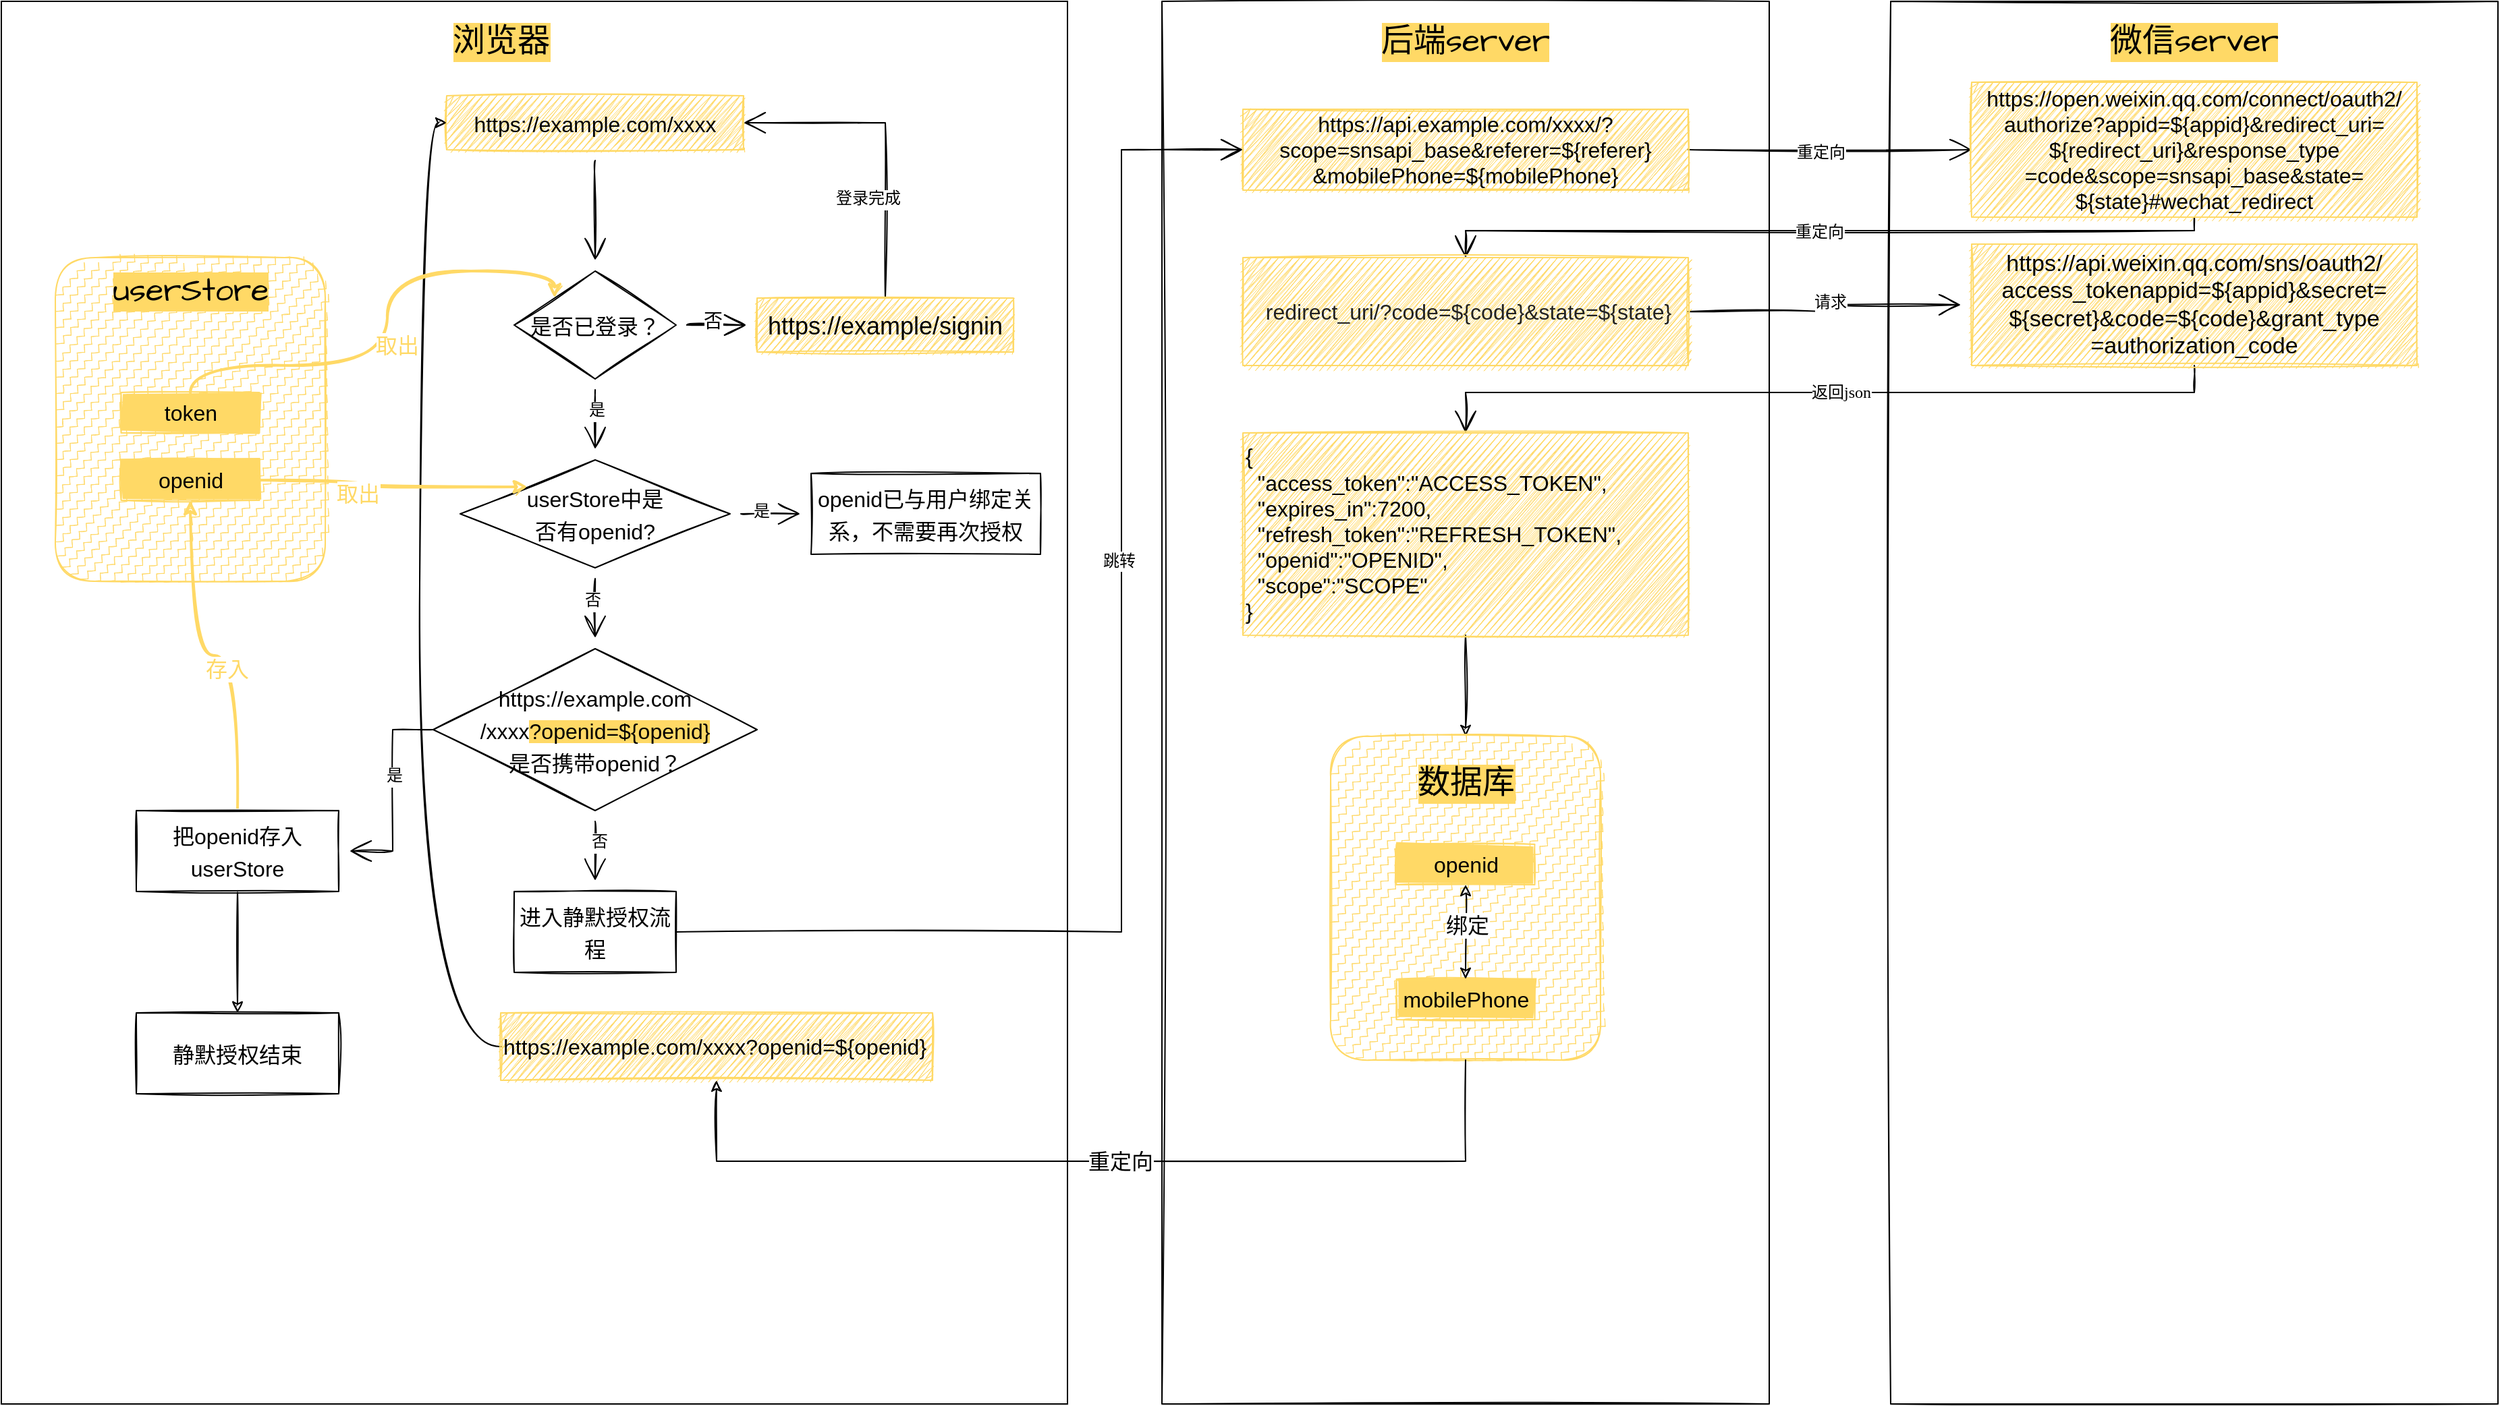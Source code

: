 <mxfile version="20.2.2" type="github">
  <diagram id="VB6q90Tpzm_MeGwrZftu" name="第 1 页">
    <mxGraphModel dx="3197" dy="1287" grid="1" gridSize="10" guides="1" tooltips="1" connect="1" arrows="1" fold="1" page="1" pageScale="1" pageWidth="827" pageHeight="1169" background="none" math="0" shadow="0">
      <root>
        <object label="" id="0">
          <mxCell />
        </object>
        <mxCell id="1" parent="0" />
        <mxCell id="eHbUa7GtnwOW8e425eqL-49" value="" style="rounded=0;html=1;labelBackgroundColor=none;sketch=1;hachureGap=4;fontFamily=Tahoma;fontSize=12;align=left;whiteSpace=wrap;" parent="1" vertex="1">
          <mxGeometry x="610" y="40" width="450" height="1040" as="geometry" />
        </mxCell>
        <mxCell id="eHbUa7GtnwOW8e425eqL-52" value="" style="rounded=0;whiteSpace=wrap;html=1;labelBackgroundColor=none;sketch=1;hachureGap=4;fontFamily=Architects Daughter;fontSource=https%3A%2F%2Ffonts.googleapis.com%2Fcss%3Ffamily%3DArchitects%2BDaughter;fontSize=12;fillStyle=cross-hatch;" parent="1" vertex="1">
          <mxGeometry x="1150" y="40" width="450" height="1040" as="geometry" />
        </mxCell>
        <mxCell id="eHbUa7GtnwOW8e425eqL-53" value="&lt;font style=&quot;font-size: 24px;&quot;&gt;后端server&lt;/font&gt;" style="text;html=1;strokeColor=none;fillColor=none;align=center;verticalAlign=middle;whiteSpace=wrap;rounded=0;labelBackgroundColor=#FFD966;sketch=1;hachureGap=4;fontFamily=Architects Daughter;fontSource=https%3A%2F%2Ffonts.googleapis.com%2Fcss%3Ffamily%3DArchitects%2BDaughter;fontSize=12;" parent="1" vertex="1">
          <mxGeometry x="761.25" y="55" width="147.5" height="30" as="geometry" />
        </mxCell>
        <mxCell id="eHbUa7GtnwOW8e425eqL-54" value="&lt;font style=&quot;font-size: 24px;&quot;&gt;微信server&lt;/font&gt;" style="text;html=1;strokeColor=none;fillColor=none;align=center;verticalAlign=middle;whiteSpace=wrap;rounded=0;labelBackgroundColor=#FFD966;sketch=1;hachureGap=4;fontFamily=Architects Daughter;fontSource=https%3A%2F%2Ffonts.googleapis.com%2Fcss%3Ffamily%3DArchitects%2BDaughter;fontSize=12;" parent="1" vertex="1">
          <mxGeometry x="1301.25" y="55" width="147.5" height="30" as="geometry" />
        </mxCell>
        <mxCell id="eHbUa7GtnwOW8e425eqL-61" style="edgeStyle=orthogonalEdgeStyle;rounded=0;sketch=1;hachureGap=4;orthogonalLoop=1;jettySize=auto;html=1;exitX=1;exitY=0.5;exitDx=0;exitDy=0;entryX=0;entryY=0.5;entryDx=0;entryDy=0;fontFamily=Lucida Console;fontSize=12;fontColor=default;endArrow=open;startSize=14;endSize=14;sourcePerimeterSpacing=8;targetPerimeterSpacing=8;" parent="1" source="eHbUa7GtnwOW8e425eqL-59" target="eHbUa7GtnwOW8e425eqL-60" edge="1">
          <mxGeometry relative="1" as="geometry" />
        </mxCell>
        <mxCell id="eHbUa7GtnwOW8e425eqL-69" value="重定向" style="edgeLabel;html=1;align=center;verticalAlign=middle;resizable=0;points=[];fontSize=12;fontFamily=Lucida Console;fontColor=default;" parent="eHbUa7GtnwOW8e425eqL-61" vertex="1" connectable="0">
          <mxGeometry x="-0.065" y="-2" relative="1" as="geometry">
            <mxPoint as="offset" />
          </mxGeometry>
        </mxCell>
        <mxCell id="eHbUa7GtnwOW8e425eqL-59" value="&lt;font style=&quot;font-size: 16px;&quot; face=&quot;Helvetica&quot;&gt;https://api.example.com/xxxx/?scope=snsapi_base&amp;amp;referer=${referer}&lt;br&gt;&amp;amp;mobilePhone=${mobilePhone}&lt;/font&gt;" style="rounded=0;labelBackgroundColor=none;labelBorderColor=none;sketch=1;hachureGap=4;fontFamily=Lucida Console;fontSize=12;strokeColor=#FFD966;fillStyle=zigzag;fillColor=#FFD966;fontColor=default;align=center;whiteSpace=wrap;html=1;" parent="1" vertex="1">
          <mxGeometry x="670" y="120" width="330" height="60" as="geometry" />
        </mxCell>
        <mxCell id="eHbUa7GtnwOW8e425eqL-65" style="edgeStyle=orthogonalEdgeStyle;rounded=0;sketch=1;hachureGap=4;orthogonalLoop=1;jettySize=auto;html=1;exitX=0.5;exitY=1;exitDx=0;exitDy=0;entryX=0.5;entryY=0;entryDx=0;entryDy=0;fontFamily=Lucida Console;fontSize=12;fontColor=default;endArrow=open;startSize=14;endSize=14;sourcePerimeterSpacing=8;targetPerimeterSpacing=8;" parent="1" source="eHbUa7GtnwOW8e425eqL-60" target="eHbUa7GtnwOW8e425eqL-62" edge="1">
          <mxGeometry relative="1" as="geometry">
            <Array as="points">
              <mxPoint x="1375" y="210" />
              <mxPoint x="835" y="210" />
            </Array>
          </mxGeometry>
        </mxCell>
        <mxCell id="eHbUa7GtnwOW8e425eqL-70" value="重定向" style="edgeLabel;html=1;align=center;verticalAlign=middle;resizable=0;points=[];fontSize=12;fontFamily=Lucida Console;fontColor=default;" parent="eHbUa7GtnwOW8e425eqL-65" vertex="1" connectable="0">
          <mxGeometry x="0.011" y="1" relative="1" as="geometry">
            <mxPoint as="offset" />
          </mxGeometry>
        </mxCell>
        <mxCell id="eHbUa7GtnwOW8e425eqL-60" value="&lt;div style=&quot;font-size: 16px;&quot;&gt;&lt;font style=&quot;font-size: 16px;&quot; face=&quot;Helvetica&quot;&gt;https://open.weixin.qq.com/connect/oauth2/&lt;/font&gt;&lt;/div&gt;&lt;div style=&quot;font-size: 16px;&quot;&gt;&lt;font style=&quot;font-size: 16px;&quot; face=&quot;Helvetica&quot;&gt;authorize?appid=${appid}&amp;amp;redirect_uri=&lt;/font&gt;&lt;/div&gt;&lt;div style=&quot;font-size: 16px;&quot;&gt;&lt;font style=&quot;font-size: 16px;&quot; face=&quot;Helvetica&quot;&gt;${redirect_uri}&amp;amp;response_type&lt;/font&gt;&lt;/div&gt;&lt;div style=&quot;font-size: 16px;&quot;&gt;&lt;font style=&quot;font-size: 16px;&quot; face=&quot;Helvetica&quot;&gt;=code&amp;amp;scope=snsapi_base&amp;amp;state=&lt;/font&gt;&lt;/div&gt;&lt;div style=&quot;font-size: 16px;&quot;&gt;&lt;font style=&quot;font-size: 16px;&quot; face=&quot;Helvetica&quot;&gt;${state}#wechat_redirect&lt;/font&gt;&lt;/div&gt;" style="rounded=0;labelBackgroundColor=none;labelBorderColor=none;sketch=1;hachureGap=4;fontFamily=Lucida Console;fontSize=12;strokeColor=#FFD966;fillStyle=zigzag;fillColor=#FFD966;fontColor=default;align=center;whiteSpace=wrap;html=1;" parent="1" vertex="1">
          <mxGeometry x="1210" y="100" width="330" height="100" as="geometry" />
        </mxCell>
        <mxCell id="eHbUa7GtnwOW8e425eqL-67" style="edgeStyle=orthogonalEdgeStyle;rounded=0;sketch=1;hachureGap=4;orthogonalLoop=1;jettySize=auto;html=1;exitX=1;exitY=0.5;exitDx=0;exitDy=0;fontFamily=Lucida Console;fontSize=12;fontColor=default;endArrow=open;startSize=14;endSize=14;sourcePerimeterSpacing=8;targetPerimeterSpacing=8;" parent="1" source="eHbUa7GtnwOW8e425eqL-62" target="eHbUa7GtnwOW8e425eqL-66" edge="1">
          <mxGeometry relative="1" as="geometry" />
        </mxCell>
        <mxCell id="eHbUa7GtnwOW8e425eqL-72" value="请求" style="edgeLabel;html=1;align=center;verticalAlign=middle;resizable=0;points=[];fontSize=12;fontFamily=Lucida Console;fontColor=default;" parent="eHbUa7GtnwOW8e425eqL-67" vertex="1" connectable="0">
          <mxGeometry x="0.056" y="2" relative="1" as="geometry">
            <mxPoint as="offset" />
          </mxGeometry>
        </mxCell>
        <mxCell id="eHbUa7GtnwOW8e425eqL-62" value="&lt;span style=&quot;color: rgb(34, 34, 34); text-align: start;&quot;&gt;&lt;font face=&quot;Helvetica&quot; style=&quot;font-size: 16px;&quot;&gt;&amp;nbsp;redirect_uri/?code=${code}&amp;amp;state=${state}&lt;/font&gt;&lt;/span&gt;" style="rounded=0;labelBackgroundColor=none;labelBorderColor=none;sketch=1;hachureGap=4;fontFamily=Lucida Console;fontSize=12;strokeColor=#FFD966;fillStyle=zigzag;fillColor=#FFD966;fontColor=default;align=center;whiteSpace=wrap;html=1;" parent="1" vertex="1">
          <mxGeometry x="670" y="230" width="330" height="80" as="geometry" />
        </mxCell>
        <mxCell id="eHbUa7GtnwOW8e425eqL-82" style="edgeStyle=orthogonalEdgeStyle;rounded=0;sketch=1;hachureGap=4;orthogonalLoop=1;jettySize=auto;html=1;exitX=0.5;exitY=1;exitDx=0;exitDy=0;entryX=0.5;entryY=0;entryDx=0;entryDy=0;fontFamily=Lucida Console;fontSize=12;fontColor=default;endArrow=open;startSize=14;endSize=14;sourcePerimeterSpacing=8;targetPerimeterSpacing=8;" parent="1" source="eHbUa7GtnwOW8e425eqL-66" target="eHbUa7GtnwOW8e425eqL-81" edge="1">
          <mxGeometry relative="1" as="geometry" />
        </mxCell>
        <mxCell id="eHbUa7GtnwOW8e425eqL-83" value="返回json" style="edgeLabel;html=1;align=center;verticalAlign=middle;resizable=0;points=[];fontSize=12;fontFamily=Lucida Console;fontColor=default;" parent="eHbUa7GtnwOW8e425eqL-82" vertex="1" connectable="0">
          <mxGeometry x="-0.043" relative="1" as="geometry">
            <mxPoint as="offset" />
          </mxGeometry>
        </mxCell>
        <mxCell id="eHbUa7GtnwOW8e425eqL-66" value="&lt;font face=&quot;Helvetica&quot; style=&quot;font-size: 17px;&quot;&gt;https://api.weixin.qq.com/sns/oauth2/&lt;br&gt;access_tokenappid=${appid}&amp;amp;secret=&lt;br&gt;${secret}&amp;amp;code=${code}&amp;amp;grant_type&lt;br&gt;=authorization_code&lt;/font&gt;" style="rounded=0;labelBackgroundColor=none;labelBorderColor=none;sketch=1;hachureGap=4;fontFamily=Lucida Console;fontSize=12;strokeColor=#FFD966;fillStyle=zigzag;fillColor=#FFD966;fontColor=default;align=center;whiteSpace=wrap;html=1;" parent="1" vertex="1">
          <mxGeometry x="1210" y="220" width="330" height="90" as="geometry" />
        </mxCell>
        <mxCell id="eHbUa7GtnwOW8e425eqL-73" value="" style="rounded=0;html=1;labelBackgroundColor=none;sketch=0;hachureGap=4;fontFamily=Tahoma;fontSize=12;align=left;whiteSpace=wrap;" parent="1" vertex="1">
          <mxGeometry x="-250" y="40" width="790" height="1040" as="geometry" />
        </mxCell>
        <mxCell id="eHbUa7GtnwOW8e425eqL-74" value="&lt;font style=&quot;font-size: 24px;&quot;&gt;浏览器&lt;/font&gt;" style="text;html=1;strokeColor=none;fillColor=none;align=center;verticalAlign=middle;whiteSpace=wrap;rounded=0;labelBackgroundColor=#FFD966;sketch=1;hachureGap=4;fontFamily=Architects Daughter;fontSource=https%3A%2F%2Ffonts.googleapis.com%2Fcss%3Ffamily%3DArchitects%2BDaughter;fontSize=20;" parent="1" vertex="1">
          <mxGeometry x="57.5" y="55" width="125" height="30" as="geometry" />
        </mxCell>
        <mxCell id="eHbUa7GtnwOW8e425eqL-75" value="" style="group" parent="1" vertex="1" connectable="0">
          <mxGeometry x="70" y="110" width="460" height="630" as="geometry" />
        </mxCell>
        <mxCell id="eHbUa7GtnwOW8e425eqL-2" value="&lt;span style=&quot;line-height: 1;&quot;&gt;&lt;font face=&quot;Helvetica&quot; style=&quot;font-size: 16px;&quot;&gt;https://example.com/xxxx&lt;/font&gt;&lt;br&gt;&lt;/span&gt;" style="rounded=0;whiteSpace=wrap;html=1;sketch=1;hachureGap=4;fontFamily=Architects Daughter;fontSource=https%3A%2F%2Ffonts.googleapis.com%2Fcss%3Ffamily%3DArchitects%2BDaughter;fontSize=20;fillStyle=zigzag;fillColor=#FFD966;strokeColor=#FFD966;" parent="eHbUa7GtnwOW8e425eqL-75" vertex="1">
          <mxGeometry x="10" width="220" height="40" as="geometry" />
        </mxCell>
        <mxCell id="eHbUa7GtnwOW8e425eqL-76" value="" style="edgeStyle=orthogonalEdgeStyle;rounded=0;sketch=1;hachureGap=4;orthogonalLoop=1;jettySize=auto;html=1;fontFamily=Lucida Console;fontSize=12;fontColor=default;endArrow=open;startSize=14;endSize=14;sourcePerimeterSpacing=8;targetPerimeterSpacing=8;" parent="eHbUa7GtnwOW8e425eqL-75" source="eHbUa7GtnwOW8e425eqL-3" target="eHbUa7GtnwOW8e425eqL-5" edge="1">
          <mxGeometry relative="1" as="geometry" />
        </mxCell>
        <mxCell id="eHbUa7GtnwOW8e425eqL-3" value="&lt;font style=&quot;font-size: 16px;&quot;&gt;是否已登录？&lt;/font&gt;" style="rhombus;whiteSpace=wrap;html=1;fontSize=20;fontFamily=Architects Daughter;rounded=0;sketch=1;hachureGap=4;fontSource=https%3A%2F%2Ffonts.googleapis.com%2Fcss%3Ffamily%3DArchitects%2BDaughter;shadow=0;" parent="eHbUa7GtnwOW8e425eqL-75" vertex="1">
          <mxGeometry x="60" y="130" width="120" height="80" as="geometry" />
        </mxCell>
        <mxCell id="eHbUa7GtnwOW8e425eqL-4" value="" style="edgeStyle=orthogonalEdgeStyle;curved=1;rounded=0;sketch=1;hachureGap=4;orthogonalLoop=1;jettySize=auto;html=1;fontFamily=Architects Daughter;fontSource=https%3A%2F%2Ffonts.googleapis.com%2Fcss%3Ffamily%3DArchitects%2BDaughter;fontSize=16;endArrow=open;startSize=14;endSize=14;sourcePerimeterSpacing=8;targetPerimeterSpacing=8;" parent="eHbUa7GtnwOW8e425eqL-75" source="eHbUa7GtnwOW8e425eqL-2" target="eHbUa7GtnwOW8e425eqL-3" edge="1">
          <mxGeometry relative="1" as="geometry" />
        </mxCell>
        <mxCell id="eHbUa7GtnwOW8e425eqL-11" style="edgeStyle=orthogonalEdgeStyle;rounded=0;sketch=1;hachureGap=4;orthogonalLoop=1;jettySize=auto;html=1;exitX=0.5;exitY=0;exitDx=0;exitDy=0;entryX=1;entryY=0.5;entryDx=0;entryDy=0;fontFamily=Architects Daughter;fontSource=https%3A%2F%2Ffonts.googleapis.com%2Fcss%3Ffamily%3DArchitects%2BDaughter;fontSize=12;endArrow=open;startSize=14;endSize=14;sourcePerimeterSpacing=8;targetPerimeterSpacing=8;" parent="eHbUa7GtnwOW8e425eqL-75" source="eHbUa7GtnwOW8e425eqL-5" target="eHbUa7GtnwOW8e425eqL-2" edge="1">
          <mxGeometry relative="1" as="geometry" />
        </mxCell>
        <mxCell id="eHbUa7GtnwOW8e425eqL-12" value="登录完成" style="edgeLabel;html=1;align=center;verticalAlign=middle;resizable=0;points=[];fontSize=12;fontFamily=Architects Daughter;" parent="eHbUa7GtnwOW8e425eqL-11" vertex="1" connectable="0">
          <mxGeometry x="-0.377" y="13" relative="1" as="geometry">
            <mxPoint as="offset" />
          </mxGeometry>
        </mxCell>
        <mxCell id="eHbUa7GtnwOW8e425eqL-5" value="&lt;font face=&quot;Helvetica&quot; style=&quot;font-size: 18px;&quot;&gt;https://example/signin&lt;/font&gt;" style="whiteSpace=wrap;html=1;fontSize=20;fontFamily=Architects Daughter;rounded=0;sketch=1;hachureGap=4;fontSource=https%3A%2F%2Ffonts.googleapis.com%2Fcss%3Ffamily%3DArchitects%2BDaughter;fillStyle=zigzag;fillColor=#FFD966;strokeColor=#FFD966;" parent="eHbUa7GtnwOW8e425eqL-75" vertex="1">
          <mxGeometry x="240" y="150" width="190" height="40" as="geometry" />
        </mxCell>
        <mxCell id="eHbUa7GtnwOW8e425eqL-6" value="" style="edgeStyle=orthogonalEdgeStyle;curved=1;rounded=0;sketch=1;hachureGap=4;orthogonalLoop=1;jettySize=auto;html=1;fontFamily=Architects Daughter;fontSource=https%3A%2F%2Ffonts.googleapis.com%2Fcss%3Ffamily%3DArchitects%2BDaughter;fontSize=14;endArrow=open;startSize=14;endSize=14;sourcePerimeterSpacing=8;targetPerimeterSpacing=8;" parent="eHbUa7GtnwOW8e425eqL-75" source="eHbUa7GtnwOW8e425eqL-3" target="eHbUa7GtnwOW8e425eqL-5" edge="1">
          <mxGeometry relative="1" as="geometry" />
        </mxCell>
        <mxCell id="eHbUa7GtnwOW8e425eqL-8" value="否" style="edgeLabel;html=1;align=center;verticalAlign=middle;resizable=0;points=[];fontSize=14;fontFamily=Architects Daughter;" parent="eHbUa7GtnwOW8e425eqL-6" vertex="1" connectable="0">
          <mxGeometry x="-0.139" y="1" relative="1" as="geometry">
            <mxPoint y="-1" as="offset" />
          </mxGeometry>
        </mxCell>
        <mxCell id="eHbUa7GtnwOW8e425eqL-15" value="&lt;font face=&quot;Helvetica&quot; style=&quot;font-size: 16px;&quot;&gt;userStore中是&lt;br&gt;否有openid?&lt;/font&gt;" style="rhombus;whiteSpace=wrap;html=1;fontSize=20;fontFamily=Architects Daughter;rounded=0;sketch=1;hachureGap=4;fontSource=https%3A%2F%2Ffonts.googleapis.com%2Fcss%3Ffamily%3DArchitects%2BDaughter;" parent="eHbUa7GtnwOW8e425eqL-75" vertex="1">
          <mxGeometry x="20" y="270" width="200" height="80" as="geometry" />
        </mxCell>
        <mxCell id="eHbUa7GtnwOW8e425eqL-16" value="" style="edgeStyle=orthogonalEdgeStyle;curved=1;rounded=0;sketch=1;hachureGap=4;orthogonalLoop=1;jettySize=auto;html=1;fontFamily=Architects Daughter;fontSource=https%3A%2F%2Ffonts.googleapis.com%2Fcss%3Ffamily%3DArchitects%2BDaughter;fontSize=12;endArrow=open;startSize=14;endSize=14;sourcePerimeterSpacing=8;targetPerimeterSpacing=8;" parent="eHbUa7GtnwOW8e425eqL-75" source="eHbUa7GtnwOW8e425eqL-3" target="eHbUa7GtnwOW8e425eqL-15" edge="1">
          <mxGeometry relative="1" as="geometry" />
        </mxCell>
        <mxCell id="eHbUa7GtnwOW8e425eqL-19" value="是" style="edgeLabel;html=1;align=center;verticalAlign=middle;resizable=0;points=[];fontSize=12;fontFamily=Architects Daughter;" parent="eHbUa7GtnwOW8e425eqL-16" vertex="1" connectable="0">
          <mxGeometry x="-0.265" y="1" relative="1" as="geometry">
            <mxPoint as="offset" />
          </mxGeometry>
        </mxCell>
        <mxCell id="eHbUa7GtnwOW8e425eqL-17" value="&lt;font face=&quot;Helvetica&quot; style=&quot;font-size: 16px;&quot;&gt;openid已与用户绑定关系，不需要再次授权&lt;/font&gt;" style="whiteSpace=wrap;html=1;fontSize=20;fontFamily=Architects Daughter;rounded=0;sketch=1;hachureGap=4;fontSource=https%3A%2F%2Ffonts.googleapis.com%2Fcss%3Ffamily%3DArchitects%2BDaughter;" parent="eHbUa7GtnwOW8e425eqL-75" vertex="1">
          <mxGeometry x="280" y="280" width="170" height="60" as="geometry" />
        </mxCell>
        <mxCell id="eHbUa7GtnwOW8e425eqL-18" value="" style="edgeStyle=orthogonalEdgeStyle;curved=1;rounded=0;sketch=1;hachureGap=4;orthogonalLoop=1;jettySize=auto;html=1;fontFamily=Architects Daughter;fontSource=https%3A%2F%2Ffonts.googleapis.com%2Fcss%3Ffamily%3DArchitects%2BDaughter;fontSize=12;endArrow=open;startSize=14;endSize=14;sourcePerimeterSpacing=8;targetPerimeterSpacing=8;" parent="eHbUa7GtnwOW8e425eqL-75" source="eHbUa7GtnwOW8e425eqL-15" target="eHbUa7GtnwOW8e425eqL-17" edge="1">
          <mxGeometry relative="1" as="geometry" />
        </mxCell>
        <mxCell id="eHbUa7GtnwOW8e425eqL-20" value="是" style="edgeLabel;html=1;align=center;verticalAlign=middle;resizable=0;points=[];fontSize=12;fontFamily=Architects Daughter;" parent="eHbUa7GtnwOW8e425eqL-18" vertex="1" connectable="0">
          <mxGeometry x="-0.308" y="1" relative="1" as="geometry">
            <mxPoint as="offset" />
          </mxGeometry>
        </mxCell>
        <mxCell id="eHbUa7GtnwOW8e425eqL-21" value="&lt;span style=&quot;font-size: 16px; line-height: 1;&quot;&gt;&lt;font face=&quot;Helvetica&quot;&gt;&lt;font style=&quot;font-size: 16px;&quot;&gt;https://example.com&lt;br&gt;/xxxx&lt;span style=&quot;background-color: rgb(255, 217, 102);&quot;&gt;?openid=${openid}&lt;br&gt;&lt;/span&gt;&lt;/font&gt;是否携带openid？&lt;/font&gt;&lt;br&gt;&lt;/span&gt;" style="rhombus;whiteSpace=wrap;html=1;fontSize=20;fontFamily=Architects Daughter;rounded=0;sketch=1;hachureGap=4;fontSource=https%3A%2F%2Ffonts.googleapis.com%2Fcss%3Ffamily%3DArchitects%2BDaughter;" parent="eHbUa7GtnwOW8e425eqL-75" vertex="1">
          <mxGeometry y="410" width="240" height="120" as="geometry" />
        </mxCell>
        <mxCell id="eHbUa7GtnwOW8e425eqL-22" value="" style="edgeStyle=orthogonalEdgeStyle;curved=1;rounded=0;sketch=1;hachureGap=4;orthogonalLoop=1;jettySize=auto;html=1;fontFamily=Architects Daughter;fontSource=https%3A%2F%2Ffonts.googleapis.com%2Fcss%3Ffamily%3DArchitects%2BDaughter;fontSize=12;endArrow=open;startSize=14;endSize=14;sourcePerimeterSpacing=8;targetPerimeterSpacing=8;" parent="eHbUa7GtnwOW8e425eqL-75" source="eHbUa7GtnwOW8e425eqL-15" target="eHbUa7GtnwOW8e425eqL-21" edge="1">
          <mxGeometry relative="1" as="geometry" />
        </mxCell>
        <mxCell id="eHbUa7GtnwOW8e425eqL-23" value="否" style="edgeLabel;html=1;align=center;verticalAlign=middle;resizable=0;points=[];fontSize=12;fontFamily=Architects Daughter;" parent="eHbUa7GtnwOW8e425eqL-22" vertex="1" connectable="0">
          <mxGeometry x="-0.235" y="-2" relative="1" as="geometry">
            <mxPoint as="offset" />
          </mxGeometry>
        </mxCell>
        <mxCell id="eHbUa7GtnwOW8e425eqL-30" value="&lt;font face=&quot;Helvetica&quot; style=&quot;font-size: 16px;&quot;&gt;进入静默授权流程&lt;/font&gt;" style="whiteSpace=wrap;html=1;fontSize=20;fontFamily=Architects Daughter;rounded=0;sketch=1;hachureGap=4;fontSource=https%3A%2F%2Ffonts.googleapis.com%2Fcss%3Ffamily%3DArchitects%2BDaughter;" parent="eHbUa7GtnwOW8e425eqL-75" vertex="1">
          <mxGeometry x="60" y="590" width="120" height="60" as="geometry" />
        </mxCell>
        <mxCell id="eHbUa7GtnwOW8e425eqL-31" value="" style="edgeStyle=orthogonalEdgeStyle;curved=1;rounded=0;sketch=1;hachureGap=4;orthogonalLoop=1;jettySize=auto;html=1;fontFamily=Architects Daughter;fontSource=https%3A%2F%2Ffonts.googleapis.com%2Fcss%3Ffamily%3DArchitects%2BDaughter;fontSize=12;endArrow=open;startSize=14;endSize=14;sourcePerimeterSpacing=8;targetPerimeterSpacing=8;" parent="eHbUa7GtnwOW8e425eqL-75" source="eHbUa7GtnwOW8e425eqL-21" target="eHbUa7GtnwOW8e425eqL-30" edge="1">
          <mxGeometry relative="1" as="geometry" />
        </mxCell>
        <mxCell id="eHbUa7GtnwOW8e425eqL-32" value="否" style="edgeLabel;html=1;align=center;verticalAlign=middle;resizable=0;points=[];fontSize=12;fontFamily=Architects Daughter;" parent="eHbUa7GtnwOW8e425eqL-31" vertex="1" connectable="0">
          <mxGeometry x="-0.29" y="3" relative="1" as="geometry">
            <mxPoint as="offset" />
          </mxGeometry>
        </mxCell>
        <mxCell id="eHbUa7GtnwOW8e425eqL-79" style="edgeStyle=orthogonalEdgeStyle;rounded=0;sketch=1;hachureGap=4;orthogonalLoop=1;jettySize=auto;html=1;exitX=1;exitY=0.5;exitDx=0;exitDy=0;entryX=0;entryY=0.5;entryDx=0;entryDy=0;fontFamily=Lucida Console;fontSize=12;fontColor=default;endArrow=open;startSize=14;endSize=14;sourcePerimeterSpacing=8;targetPerimeterSpacing=8;" parent="1" source="eHbUa7GtnwOW8e425eqL-30" target="eHbUa7GtnwOW8e425eqL-59" edge="1">
          <mxGeometry relative="1" as="geometry">
            <Array as="points">
              <mxPoint x="580" y="730" />
              <mxPoint x="580" y="150" />
            </Array>
          </mxGeometry>
        </mxCell>
        <mxCell id="eHbUa7GtnwOW8e425eqL-80" value="跳转" style="edgeLabel;html=1;align=center;verticalAlign=middle;resizable=0;points=[];fontSize=12;fontFamily=Lucida Console;fontColor=default;" parent="eHbUa7GtnwOW8e425eqL-79" vertex="1" connectable="0">
          <mxGeometry x="0.211" y="2" relative="1" as="geometry">
            <mxPoint as="offset" />
          </mxGeometry>
        </mxCell>
        <mxCell id="27yWBSa1K2UNpdBV_Z8F-81" style="edgeStyle=orthogonalEdgeStyle;rounded=0;sketch=1;orthogonalLoop=1;jettySize=auto;html=1;exitX=0.5;exitY=1;exitDx=0;exitDy=0;entryX=0.5;entryY=0;entryDx=0;entryDy=0;fontFamily=Helvetica;fontSize=16;fontColor=#000000;startArrow=none;startFill=0;strokeColor=#000000;strokeWidth=1;" edge="1" parent="1" source="eHbUa7GtnwOW8e425eqL-81" target="27yWBSa1K2UNpdBV_Z8F-57">
          <mxGeometry relative="1" as="geometry" />
        </mxCell>
        <mxCell id="eHbUa7GtnwOW8e425eqL-81" value="&lt;div style=&quot;font-size: 16px;&quot;&gt;&lt;font style=&quot;font-size: 16px;&quot; face=&quot;Helvetica&quot;&gt;{&lt;/font&gt;&lt;/div&gt;&lt;div style=&quot;font-size: 16px;&quot;&gt;&lt;font style=&quot;font-size: 16px;&quot; face=&quot;Helvetica&quot;&gt;&amp;nbsp; &quot;access_token&quot;:&quot;ACCESS_TOKEN&quot;,&lt;/font&gt;&lt;/div&gt;&lt;div style=&quot;font-size: 16px;&quot;&gt;&lt;font style=&quot;font-size: 16px;&quot; face=&quot;Helvetica&quot;&gt;&amp;nbsp; &quot;expires_in&quot;:7200,&lt;/font&gt;&lt;/div&gt;&lt;div style=&quot;font-size: 16px;&quot;&gt;&lt;font style=&quot;font-size: 16px;&quot; face=&quot;Helvetica&quot;&gt;&amp;nbsp; &quot;refresh_token&quot;:&quot;REFRESH_TOKEN&quot;,&lt;/font&gt;&lt;/div&gt;&lt;div style=&quot;font-size: 16px;&quot;&gt;&lt;font style=&quot;font-size: 16px;&quot; face=&quot;Helvetica&quot;&gt;&amp;nbsp; &quot;openid&quot;:&quot;OPENID&quot;,&lt;/font&gt;&lt;/div&gt;&lt;div style=&quot;font-size: 16px;&quot;&gt;&lt;font style=&quot;font-size: 16px;&quot; face=&quot;Helvetica&quot;&gt;&amp;nbsp; &quot;scope&quot;:&quot;SCOPE&quot;&amp;nbsp;&lt;/font&gt;&lt;/div&gt;&lt;div style=&quot;font-size: 16px;&quot;&gt;&lt;font style=&quot;font-size: 16px;&quot; face=&quot;Helvetica&quot;&gt;}&lt;/font&gt;&lt;/div&gt;" style="rounded=0;labelBackgroundColor=none;labelBorderColor=none;sketch=1;hachureGap=4;fontFamily=Lucida Console;fontSize=12;strokeColor=#FFD966;fillStyle=zigzag;fillColor=#FFD966;fontColor=default;align=left;whiteSpace=wrap;html=1;" parent="1" vertex="1">
          <mxGeometry x="670" y="360" width="330" height="150" as="geometry" />
        </mxCell>
        <mxCell id="27yWBSa1K2UNpdBV_Z8F-33" style="edgeStyle=orthogonalEdgeStyle;sketch=1;orthogonalLoop=1;jettySize=auto;html=1;exitX=0;exitY=0.5;exitDx=0;exitDy=0;entryX=0;entryY=0.5;entryDx=0;entryDy=0;fontFamily=Helvetica;fontSize=16;fontColor=#FFD966;strokeColor=#000000;strokeWidth=1;curved=1;" edge="1" parent="1" source="eHbUa7GtnwOW8e425eqL-84" target="eHbUa7GtnwOW8e425eqL-2">
          <mxGeometry relative="1" as="geometry" />
        </mxCell>
        <mxCell id="eHbUa7GtnwOW8e425eqL-84" value="&lt;div style=&quot;font-size: 16px;&quot;&gt;&lt;font face=&quot;Helvetica&quot;&gt;https://example.com/xxxx?openid=${openid}&lt;/font&gt;&lt;/div&gt;" style="rounded=0;labelBackgroundColor=none;labelBorderColor=none;sketch=1;hachureGap=4;fontFamily=Lucida Console;fontSize=16;strokeColor=#FFD966;fillStyle=zigzag;fillColor=#FFD966;fontColor=default;align=left;whiteSpace=wrap;html=1;" parent="1" vertex="1">
          <mxGeometry x="120" y="790" width="320" height="50" as="geometry" />
        </mxCell>
        <mxCell id="27yWBSa1K2UNpdBV_Z8F-23" style="edgeStyle=orthogonalEdgeStyle;curved=1;sketch=1;orthogonalLoop=1;jettySize=auto;html=1;exitX=0.5;exitY=0;exitDx=0;exitDy=0;entryX=0;entryY=0;entryDx=0;entryDy=0;fontFamily=Helvetica;fontSize=16;strokeColor=#FFD966;strokeWidth=2;" edge="1" parent="1" source="27yWBSa1K2UNpdBV_Z8F-9" target="eHbUa7GtnwOW8e425eqL-3">
          <mxGeometry relative="1" as="geometry">
            <Array as="points">
              <mxPoint x="-110" y="310" />
              <mxPoint x="36" y="310" />
              <mxPoint x="36" y="240" />
              <mxPoint x="160" y="240" />
            </Array>
          </mxGeometry>
        </mxCell>
        <mxCell id="27yWBSa1K2UNpdBV_Z8F-24" value="&lt;font color=&quot;#ffd966&quot;&gt;取出&lt;/font&gt;" style="edgeLabel;html=1;align=center;verticalAlign=middle;resizable=0;points=[];fontSize=16;fontFamily=Helvetica;" vertex="1" connectable="0" parent="27yWBSa1K2UNpdBV_Z8F-23">
          <mxGeometry x="-0.045" y="-7" relative="1" as="geometry">
            <mxPoint as="offset" />
          </mxGeometry>
        </mxCell>
        <mxCell id="27yWBSa1K2UNpdBV_Z8F-15" style="edgeStyle=orthogonalEdgeStyle;curved=1;sketch=1;orthogonalLoop=1;jettySize=auto;html=1;exitX=1;exitY=0.5;exitDx=0;exitDy=0;entryX=0;entryY=0;entryDx=0;entryDy=0;fontFamily=Helvetica;fontSize=16;strokeColor=#FFD966;strokeWidth=2;" edge="1" parent="1" source="27yWBSa1K2UNpdBV_Z8F-11" target="eHbUa7GtnwOW8e425eqL-15">
          <mxGeometry relative="1" as="geometry" />
        </mxCell>
        <mxCell id="27yWBSa1K2UNpdBV_Z8F-25" value="&lt;font color=&quot;#ffd966&quot;&gt;取出&lt;/font&gt;" style="edgeLabel;html=1;align=center;verticalAlign=middle;resizable=0;points=[];fontSize=16;fontFamily=Helvetica;" vertex="1" connectable="0" parent="27yWBSa1K2UNpdBV_Z8F-15">
          <mxGeometry x="-0.283" y="-10" relative="1" as="geometry">
            <mxPoint x="-1" as="offset" />
          </mxGeometry>
        </mxCell>
        <mxCell id="27yWBSa1K2UNpdBV_Z8F-26" style="edgeStyle=orthogonalEdgeStyle;curved=1;sketch=1;orthogonalLoop=1;jettySize=auto;html=1;exitX=0.5;exitY=0;exitDx=0;exitDy=0;entryX=0.5;entryY=1;entryDx=0;entryDy=0;fontFamily=Helvetica;fontSize=16;fontColor=#FFD966;strokeColor=#FFD966;strokeWidth=2;" edge="1" parent="1" source="eHbUa7GtnwOW8e425eqL-24" target="27yWBSa1K2UNpdBV_Z8F-11">
          <mxGeometry relative="1" as="geometry" />
        </mxCell>
        <mxCell id="27yWBSa1K2UNpdBV_Z8F-27" value="存入" style="edgeLabel;html=1;align=center;verticalAlign=middle;resizable=0;points=[];fontSize=16;fontFamily=Helvetica;fontColor=#FFD966;" vertex="1" connectable="0" parent="27yWBSa1K2UNpdBV_Z8F-26">
          <mxGeometry x="-0.207" y="8" relative="1" as="geometry">
            <mxPoint as="offset" />
          </mxGeometry>
        </mxCell>
        <mxCell id="27yWBSa1K2UNpdBV_Z8F-30" style="edgeStyle=orthogonalEdgeStyle;sketch=1;orthogonalLoop=1;jettySize=auto;html=1;exitX=0.5;exitY=1;exitDx=0;exitDy=0;entryX=0.5;entryY=0;entryDx=0;entryDy=0;fontFamily=Helvetica;fontSize=16;fontColor=#FFD966;strokeColor=#000000;strokeWidth=1;rounded=0;" edge="1" parent="1" source="eHbUa7GtnwOW8e425eqL-24" target="27yWBSa1K2UNpdBV_Z8F-28">
          <mxGeometry relative="1" as="geometry" />
        </mxCell>
        <mxCell id="eHbUa7GtnwOW8e425eqL-24" value="&lt;font face=&quot;Helvetica&quot; style=&quot;font-size: 16px;&quot;&gt;把openid存入userStore&lt;/font&gt;" style="whiteSpace=wrap;html=1;fontSize=20;fontFamily=Architects Daughter;rounded=0;sketch=1;hachureGap=4;fontSource=https%3A%2F%2Ffonts.googleapis.com%2Fcss%3Ffamily%3DArchitects%2BDaughter;" parent="1" vertex="1">
          <mxGeometry x="-150" y="640" width="150" height="60" as="geometry" />
        </mxCell>
        <mxCell id="eHbUa7GtnwOW8e425eqL-25" value="" style="edgeStyle=orthogonalEdgeStyle;rounded=0;sketch=1;hachureGap=4;orthogonalLoop=1;jettySize=auto;html=1;fontFamily=Architects Daughter;fontSource=https%3A%2F%2Ffonts.googleapis.com%2Fcss%3Ffamily%3DArchitects%2BDaughter;fontSize=12;endArrow=open;startSize=14;endSize=14;sourcePerimeterSpacing=8;targetPerimeterSpacing=8;exitX=0;exitY=0.5;exitDx=0;exitDy=0;" parent="1" source="eHbUa7GtnwOW8e425eqL-21" target="eHbUa7GtnwOW8e425eqL-24" edge="1">
          <mxGeometry relative="1" as="geometry" />
        </mxCell>
        <mxCell id="eHbUa7GtnwOW8e425eqL-27" value="是" style="edgeLabel;html=1;align=center;verticalAlign=middle;resizable=0;points=[];fontSize=12;fontFamily=Architects Daughter;" parent="eHbUa7GtnwOW8e425eqL-25" vertex="1" connectable="0">
          <mxGeometry x="-0.148" y="1" relative="1" as="geometry">
            <mxPoint as="offset" />
          </mxGeometry>
        </mxCell>
        <mxCell id="27yWBSa1K2UNpdBV_Z8F-28" value="&lt;font face=&quot;Helvetica&quot;&gt;&lt;span style=&quot;font-size: 16px;&quot;&gt;静默授权结束&lt;/span&gt;&lt;/font&gt;" style="whiteSpace=wrap;html=1;fontSize=20;fontFamily=Architects Daughter;rounded=0;sketch=1;hachureGap=4;fontSource=https%3A%2F%2Ffonts.googleapis.com%2Fcss%3Ffamily%3DArchitects%2BDaughter;" vertex="1" parent="1">
          <mxGeometry x="-150" y="790" width="150" height="60" as="geometry" />
        </mxCell>
        <mxCell id="27yWBSa1K2UNpdBV_Z8F-31" value="" style="group" vertex="1" connectable="0" parent="1">
          <mxGeometry x="-210" y="230" width="200" height="240" as="geometry" />
        </mxCell>
        <mxCell id="27yWBSa1K2UNpdBV_Z8F-2" value="" style="rounded=1;whiteSpace=wrap;html=1;shadow=0;labelBackgroundColor=none;sketch=1;fontFamily=Helvetica;gradientColor=none;fontSize=16;fillStyle=zigzag-line;fillColor=#FFD966;strokeColor=#FFD966;" vertex="1" parent="27yWBSa1K2UNpdBV_Z8F-31">
          <mxGeometry width="200" height="240" as="geometry" />
        </mxCell>
        <mxCell id="27yWBSa1K2UNpdBV_Z8F-4" value="&lt;font style=&quot;font-size: 24px;&quot;&gt;userStore&lt;/font&gt;" style="text;html=1;strokeColor=none;fillColor=none;align=center;verticalAlign=middle;whiteSpace=wrap;rounded=0;labelBackgroundColor=#FFD966;sketch=1;hachureGap=4;fontFamily=Architects Daughter;fontSource=https%3A%2F%2Ffonts.googleapis.com%2Fcss%3Ffamily%3DArchitects%2BDaughter;fontSize=20;" vertex="1" parent="27yWBSa1K2UNpdBV_Z8F-31">
          <mxGeometry x="37.5" y="10" width="125" height="30" as="geometry" />
        </mxCell>
        <mxCell id="27yWBSa1K2UNpdBV_Z8F-9" value="token" style="rounded=0;whiteSpace=wrap;html=1;shadow=0;labelBackgroundColor=none;labelBorderColor=none;sketch=1;fillStyle=solid;fontFamily=Helvetica;fontSize=16;strokeColor=#FFD966;fillColor=#FFD966;gradientColor=none;" vertex="1" parent="27yWBSa1K2UNpdBV_Z8F-31">
          <mxGeometry x="48.75" y="100" width="102.5" height="30" as="geometry" />
        </mxCell>
        <mxCell id="27yWBSa1K2UNpdBV_Z8F-11" value="openid" style="rounded=0;whiteSpace=wrap;html=1;shadow=0;labelBackgroundColor=none;labelBorderColor=none;sketch=1;fillStyle=solid;fontFamily=Helvetica;fontSize=16;strokeColor=#FFD966;fillColor=#FFD966;gradientColor=none;" vertex="1" parent="27yWBSa1K2UNpdBV_Z8F-31">
          <mxGeometry x="48.75" y="150" width="102.5" height="30" as="geometry" />
        </mxCell>
        <mxCell id="27yWBSa1K2UNpdBV_Z8F-77" value="" style="group" vertex="1" connectable="0" parent="1">
          <mxGeometry x="735" y="585" width="200" height="240" as="geometry" />
        </mxCell>
        <mxCell id="27yWBSa1K2UNpdBV_Z8F-57" value="" style="rounded=1;whiteSpace=wrap;html=1;shadow=0;labelBackgroundColor=none;sketch=1;fontFamily=Helvetica;gradientColor=none;fontSize=16;fillStyle=zigzag-line;fillColor=#FFD966;strokeColor=#FFD966;" vertex="1" parent="27yWBSa1K2UNpdBV_Z8F-77">
          <mxGeometry width="200" height="240" as="geometry" />
        </mxCell>
        <mxCell id="27yWBSa1K2UNpdBV_Z8F-63" value="&lt;font style=&quot;font-size: 24px;&quot;&gt;数据库&lt;/font&gt;" style="text;html=1;strokeColor=none;fillColor=none;align=center;verticalAlign=middle;whiteSpace=wrap;rounded=0;labelBackgroundColor=#FFD966;sketch=1;hachureGap=4;fontFamily=Architects Daughter;fontSource=https%3A%2F%2Ffonts.googleapis.com%2Fcss%3Ffamily%3DArchitects%2BDaughter;fontSize=20;" vertex="1" parent="27yWBSa1K2UNpdBV_Z8F-77">
          <mxGeometry x="37.5" y="20" width="125" height="30" as="geometry" />
        </mxCell>
        <mxCell id="27yWBSa1K2UNpdBV_Z8F-69" value="openid" style="rounded=0;whiteSpace=wrap;html=1;shadow=0;labelBackgroundColor=none;labelBorderColor=none;sketch=1;fillStyle=solid;fontFamily=Helvetica;fontSize=16;strokeColor=#FFD966;fillColor=#FFD966;gradientColor=none;" vertex="1" parent="27yWBSa1K2UNpdBV_Z8F-77">
          <mxGeometry x="48.75" y="80" width="102.5" height="30" as="geometry" />
        </mxCell>
        <mxCell id="27yWBSa1K2UNpdBV_Z8F-70" value="mobilePhone" style="rounded=0;whiteSpace=wrap;html=1;shadow=0;labelBackgroundColor=none;labelBorderColor=none;sketch=1;fillStyle=solid;fontFamily=Helvetica;fontSize=16;strokeColor=#FFD966;fillColor=#FFD966;gradientColor=none;" vertex="1" parent="27yWBSa1K2UNpdBV_Z8F-77">
          <mxGeometry x="48.75" y="180" width="102.5" height="30" as="geometry" />
        </mxCell>
        <mxCell id="27yWBSa1K2UNpdBV_Z8F-71" style="edgeStyle=orthogonalEdgeStyle;curved=1;sketch=1;orthogonalLoop=1;jettySize=auto;html=1;exitX=0.5;exitY=1;exitDx=0;exitDy=0;entryX=0.5;entryY=0;entryDx=0;entryDy=0;fontFamily=Helvetica;fontSize=16;fontColor=#FFD966;strokeColor=#000000;strokeWidth=1;startArrow=classic;startFill=1;" edge="1" parent="27yWBSa1K2UNpdBV_Z8F-77" source="27yWBSa1K2UNpdBV_Z8F-69" target="27yWBSa1K2UNpdBV_Z8F-70">
          <mxGeometry relative="1" as="geometry" />
        </mxCell>
        <mxCell id="27yWBSa1K2UNpdBV_Z8F-72" value="&lt;font color=&quot;#000000&quot;&gt;绑定&lt;/font&gt;" style="edgeLabel;html=1;align=center;verticalAlign=middle;resizable=0;points=[];fontSize=16;fontFamily=Helvetica;fontColor=#FFD966;" vertex="1" connectable="0" parent="27yWBSa1K2UNpdBV_Z8F-71">
          <mxGeometry x="-0.149" y="1" relative="1" as="geometry">
            <mxPoint as="offset" />
          </mxGeometry>
        </mxCell>
        <mxCell id="27yWBSa1K2UNpdBV_Z8F-79" style="edgeStyle=orthogonalEdgeStyle;sketch=1;orthogonalLoop=1;jettySize=auto;html=1;exitX=0.5;exitY=1;exitDx=0;exitDy=0;entryX=0.5;entryY=1;entryDx=0;entryDy=0;fontFamily=Helvetica;fontSize=16;fontColor=#000000;startArrow=none;startFill=0;strokeColor=#000000;strokeWidth=1;rounded=0;" edge="1" parent="1" source="27yWBSa1K2UNpdBV_Z8F-57" target="eHbUa7GtnwOW8e425eqL-84">
          <mxGeometry relative="1" as="geometry">
            <Array as="points">
              <mxPoint x="835" y="900" />
              <mxPoint x="280" y="900" />
            </Array>
          </mxGeometry>
        </mxCell>
        <mxCell id="27yWBSa1K2UNpdBV_Z8F-83" value="重定向" style="edgeLabel;html=1;align=center;verticalAlign=middle;resizable=0;points=[];fontSize=16;fontFamily=Helvetica;fontColor=#000000;" vertex="1" connectable="0" parent="27yWBSa1K2UNpdBV_Z8F-79">
          <mxGeometry x="-0.041" relative="1" as="geometry">
            <mxPoint as="offset" />
          </mxGeometry>
        </mxCell>
      </root>
    </mxGraphModel>
  </diagram>
</mxfile>
